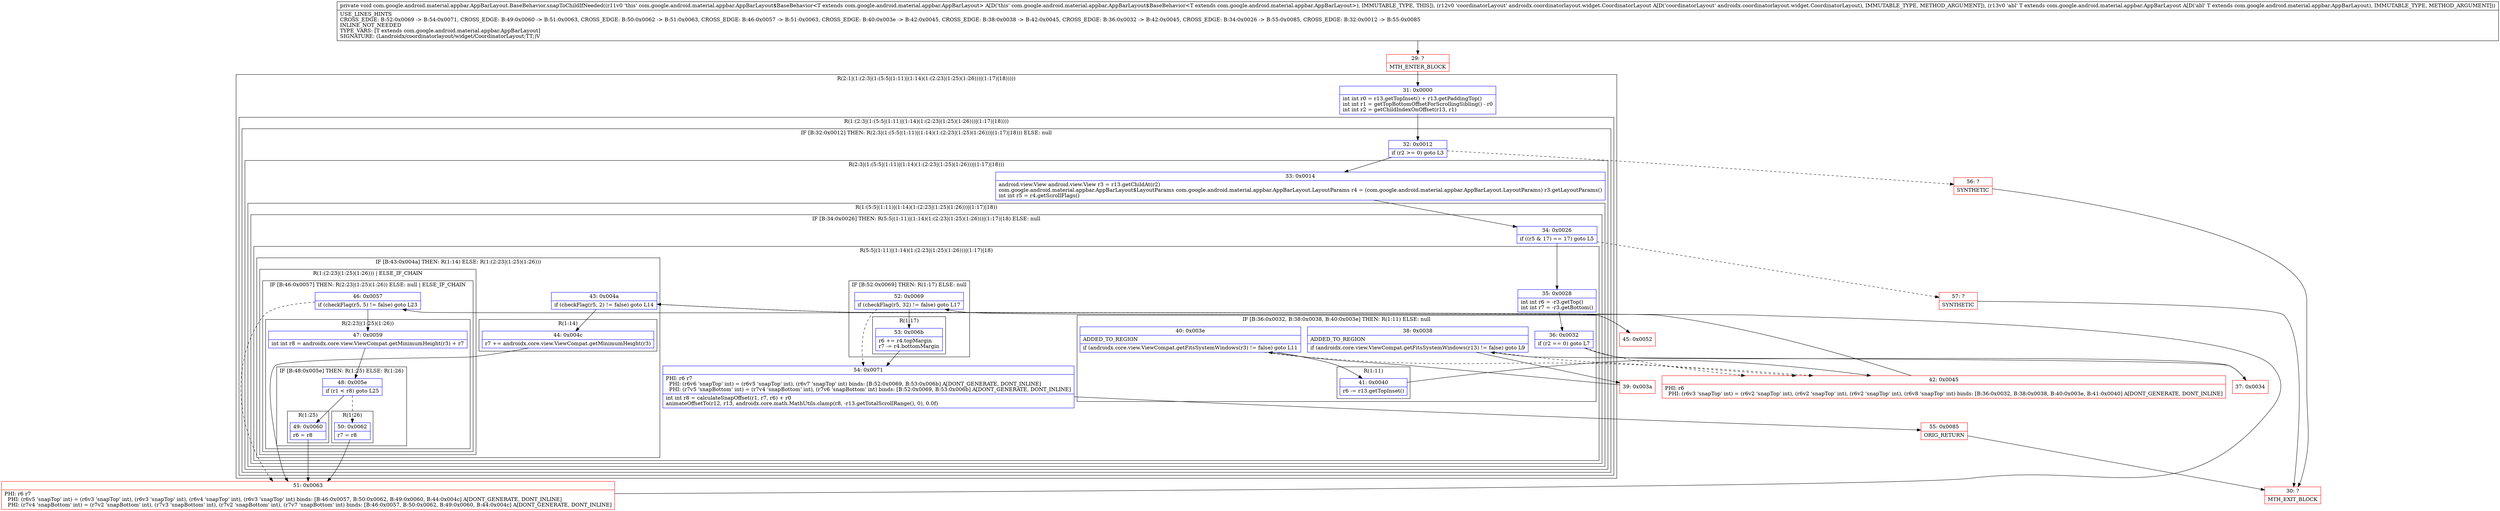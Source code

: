 digraph "CFG forcom.google.android.material.appbar.AppBarLayout.BaseBehavior.snapToChildIfNeeded(Landroidx\/coordinatorlayout\/widget\/CoordinatorLayout;Lcom\/google\/android\/material\/appbar\/AppBarLayout;)V" {
subgraph cluster_Region_2060419959 {
label = "R(2:1|(1:(2:3|(1:(5:5|(1:11)|(1:14)(1:(2:23|(1:25)(1:26)))|(1:17)|18)))))";
node [shape=record,color=blue];
Node_31 [shape=record,label="{31\:\ 0x0000|int int r0 = r13.getTopInset() + r13.getPaddingTop()\lint int r1 = getTopBottomOffsetForScrollingSibling() \- r0\lint int r2 = getChildIndexOnOffset(r13, r1)\l}"];
subgraph cluster_Region_1823115558 {
label = "R(1:(2:3|(1:(5:5|(1:11)|(1:14)(1:(2:23|(1:25)(1:26)))|(1:17)|18))))";
node [shape=record,color=blue];
subgraph cluster_IfRegion_1908230562 {
label = "IF [B:32:0x0012] THEN: R(2:3|(1:(5:5|(1:11)|(1:14)(1:(2:23|(1:25)(1:26)))|(1:17)|18))) ELSE: null";
node [shape=record,color=blue];
Node_32 [shape=record,label="{32\:\ 0x0012|if (r2 \>= 0) goto L3\l}"];
subgraph cluster_Region_2003810521 {
label = "R(2:3|(1:(5:5|(1:11)|(1:14)(1:(2:23|(1:25)(1:26)))|(1:17)|18)))";
node [shape=record,color=blue];
Node_33 [shape=record,label="{33\:\ 0x0014|android.view.View android.view.View r3 = r13.getChildAt(r2)\lcom.google.android.material.appbar.AppBarLayout$LayoutParams com.google.android.material.appbar.AppBarLayout.LayoutParams r4 = (com.google.android.material.appbar.AppBarLayout.LayoutParams) r3.getLayoutParams()\lint int r5 = r4.getScrollFlags()\l}"];
subgraph cluster_Region_651197113 {
label = "R(1:(5:5|(1:11)|(1:14)(1:(2:23|(1:25)(1:26)))|(1:17)|18))";
node [shape=record,color=blue];
subgraph cluster_IfRegion_1317090869 {
label = "IF [B:34:0x0026] THEN: R(5:5|(1:11)|(1:14)(1:(2:23|(1:25)(1:26)))|(1:17)|18) ELSE: null";
node [shape=record,color=blue];
Node_34 [shape=record,label="{34\:\ 0x0026|if ((r5 & 17) == 17) goto L5\l}"];
subgraph cluster_Region_677936077 {
label = "R(5:5|(1:11)|(1:14)(1:(2:23|(1:25)(1:26)))|(1:17)|18)";
node [shape=record,color=blue];
Node_35 [shape=record,label="{35\:\ 0x0028|int int r6 = \-r3.getTop()\lint int r7 = \-r3.getBottom()\l}"];
subgraph cluster_IfRegion_473039850 {
label = "IF [B:36:0x0032, B:38:0x0038, B:40:0x003e] THEN: R(1:11) ELSE: null";
node [shape=record,color=blue];
Node_36 [shape=record,label="{36\:\ 0x0032|if (r2 == 0) goto L7\l}"];
Node_38 [shape=record,label="{38\:\ 0x0038|ADDED_TO_REGION\l|if (androidx.core.view.ViewCompat.getFitsSystemWindows(r13) != false) goto L9\l}"];
Node_40 [shape=record,label="{40\:\ 0x003e|ADDED_TO_REGION\l|if (androidx.core.view.ViewCompat.getFitsSystemWindows(r3) != false) goto L11\l}"];
subgraph cluster_Region_1906554613 {
label = "R(1:11)";
node [shape=record,color=blue];
Node_41 [shape=record,label="{41\:\ 0x0040|r6 \-= r13.getTopInset()\l}"];
}
}
subgraph cluster_IfRegion_1550078729 {
label = "IF [B:43:0x004a] THEN: R(1:14) ELSE: R(1:(2:23|(1:25)(1:26)))";
node [shape=record,color=blue];
Node_43 [shape=record,label="{43\:\ 0x004a|if (checkFlag(r5, 2) != false) goto L14\l}"];
subgraph cluster_Region_1407726567 {
label = "R(1:14)";
node [shape=record,color=blue];
Node_44 [shape=record,label="{44\:\ 0x004c|r7 += androidx.core.view.ViewCompat.getMinimumHeight(r3)\l}"];
}
subgraph cluster_Region_1829767275 {
label = "R(1:(2:23|(1:25)(1:26))) | ELSE_IF_CHAIN\l";
node [shape=record,color=blue];
subgraph cluster_IfRegion_145805420 {
label = "IF [B:46:0x0057] THEN: R(2:23|(1:25)(1:26)) ELSE: null | ELSE_IF_CHAIN\l";
node [shape=record,color=blue];
Node_46 [shape=record,label="{46\:\ 0x0057|if (checkFlag(r5, 5) != false) goto L23\l}"];
subgraph cluster_Region_1208189025 {
label = "R(2:23|(1:25)(1:26))";
node [shape=record,color=blue];
Node_47 [shape=record,label="{47\:\ 0x0059|int int r8 = androidx.core.view.ViewCompat.getMinimumHeight(r3) + r7\l}"];
subgraph cluster_IfRegion_1298157229 {
label = "IF [B:48:0x005e] THEN: R(1:25) ELSE: R(1:26)";
node [shape=record,color=blue];
Node_48 [shape=record,label="{48\:\ 0x005e|if (r1 \< r8) goto L25\l}"];
subgraph cluster_Region_253841411 {
label = "R(1:25)";
node [shape=record,color=blue];
Node_49 [shape=record,label="{49\:\ 0x0060|r6 = r8\l}"];
}
subgraph cluster_Region_2141076253 {
label = "R(1:26)";
node [shape=record,color=blue];
Node_50 [shape=record,label="{50\:\ 0x0062|r7 = r8\l}"];
}
}
}
}
}
}
subgraph cluster_IfRegion_1222043570 {
label = "IF [B:52:0x0069] THEN: R(1:17) ELSE: null";
node [shape=record,color=blue];
Node_52 [shape=record,label="{52\:\ 0x0069|if (checkFlag(r5, 32) != false) goto L17\l}"];
subgraph cluster_Region_1109409992 {
label = "R(1:17)";
node [shape=record,color=blue];
Node_53 [shape=record,label="{53\:\ 0x006b|r6 += r4.topMargin\lr7 \-= r4.bottomMargin\l}"];
}
}
Node_54 [shape=record,label="{54\:\ 0x0071|PHI: r6 r7 \l  PHI: (r6v6 'snapTop' int) = (r6v5 'snapTop' int), (r6v7 'snapTop' int) binds: [B:52:0x0069, B:53:0x006b] A[DONT_GENERATE, DONT_INLINE]\l  PHI: (r7v5 'snapBottom' int) = (r7v4 'snapBottom' int), (r7v6 'snapBottom' int) binds: [B:52:0x0069, B:53:0x006b] A[DONT_GENERATE, DONT_INLINE]\l|int int r8 = calculateSnapOffset(r1, r7, r6) + r0\lanimateOffsetTo(r12, r13, androidx.core.math.MathUtils.clamp(r8, \-r13.getTotalScrollRange(), 0), 0.0f)\l}"];
}
}
}
}
}
}
}
Node_29 [shape=record,color=red,label="{29\:\ ?|MTH_ENTER_BLOCK\l}"];
Node_37 [shape=record,color=red,label="{37\:\ 0x0034}"];
Node_39 [shape=record,color=red,label="{39\:\ 0x003a}"];
Node_42 [shape=record,color=red,label="{42\:\ 0x0045|PHI: r6 \l  PHI: (r6v3 'snapTop' int) = (r6v2 'snapTop' int), (r6v2 'snapTop' int), (r6v2 'snapTop' int), (r6v8 'snapTop' int) binds: [B:36:0x0032, B:38:0x0038, B:40:0x003e, B:41:0x0040] A[DONT_GENERATE, DONT_INLINE]\l}"];
Node_51 [shape=record,color=red,label="{51\:\ 0x0063|PHI: r6 r7 \l  PHI: (r6v5 'snapTop' int) = (r6v3 'snapTop' int), (r6v3 'snapTop' int), (r6v4 'snapTop' int), (r6v3 'snapTop' int) binds: [B:46:0x0057, B:50:0x0062, B:49:0x0060, B:44:0x004c] A[DONT_GENERATE, DONT_INLINE]\l  PHI: (r7v4 'snapBottom' int) = (r7v2 'snapBottom' int), (r7v3 'snapBottom' int), (r7v2 'snapBottom' int), (r7v7 'snapBottom' int) binds: [B:46:0x0057, B:50:0x0062, B:49:0x0060, B:44:0x004c] A[DONT_GENERATE, DONT_INLINE]\l}"];
Node_55 [shape=record,color=red,label="{55\:\ 0x0085|ORIG_RETURN\l}"];
Node_30 [shape=record,color=red,label="{30\:\ ?|MTH_EXIT_BLOCK\l}"];
Node_45 [shape=record,color=red,label="{45\:\ 0x0052}"];
Node_57 [shape=record,color=red,label="{57\:\ ?|SYNTHETIC\l}"];
Node_56 [shape=record,color=red,label="{56\:\ ?|SYNTHETIC\l}"];
MethodNode[shape=record,label="{private void com.google.android.material.appbar.AppBarLayout.BaseBehavior.snapToChildIfNeeded((r11v0 'this' com.google.android.material.appbar.AppBarLayout$BaseBehavior\<T extends com.google.android.material.appbar.AppBarLayout\> A[D('this' com.google.android.material.appbar.AppBarLayout$BaseBehavior\<T extends com.google.android.material.appbar.AppBarLayout\>), IMMUTABLE_TYPE, THIS]), (r12v0 'coordinatorLayout' androidx.coordinatorlayout.widget.CoordinatorLayout A[D('coordinatorLayout' androidx.coordinatorlayout.widget.CoordinatorLayout), IMMUTABLE_TYPE, METHOD_ARGUMENT]), (r13v0 'abl' T extends com.google.android.material.appbar.AppBarLayout A[D('abl' T extends com.google.android.material.appbar.AppBarLayout), IMMUTABLE_TYPE, METHOD_ARGUMENT]))  | USE_LINES_HINTS\lCROSS_EDGE: B:52:0x0069 \-\> B:54:0x0071, CROSS_EDGE: B:49:0x0060 \-\> B:51:0x0063, CROSS_EDGE: B:50:0x0062 \-\> B:51:0x0063, CROSS_EDGE: B:46:0x0057 \-\> B:51:0x0063, CROSS_EDGE: B:40:0x003e \-\> B:42:0x0045, CROSS_EDGE: B:38:0x0038 \-\> B:42:0x0045, CROSS_EDGE: B:36:0x0032 \-\> B:42:0x0045, CROSS_EDGE: B:34:0x0026 \-\> B:55:0x0085, CROSS_EDGE: B:32:0x0012 \-\> B:55:0x0085\lINLINE_NOT_NEEDED\lTYPE_VARS: [T extends com.google.android.material.appbar.AppBarLayout]\lSIGNATURE: (Landroidx\/coordinatorlayout\/widget\/CoordinatorLayout;TT;)V\l}"];
MethodNode -> Node_29;Node_31 -> Node_32;
Node_32 -> Node_33;
Node_32 -> Node_56[style=dashed];
Node_33 -> Node_34;
Node_34 -> Node_35;
Node_34 -> Node_57[style=dashed];
Node_35 -> Node_36;
Node_36 -> Node_37;
Node_36 -> Node_42[style=dashed];
Node_38 -> Node_39;
Node_38 -> Node_42[style=dashed];
Node_40 -> Node_41;
Node_40 -> Node_42[style=dashed];
Node_41 -> Node_42;
Node_43 -> Node_44;
Node_43 -> Node_45[style=dashed];
Node_44 -> Node_51;
Node_46 -> Node_47;
Node_46 -> Node_51[style=dashed];
Node_47 -> Node_48;
Node_48 -> Node_49;
Node_48 -> Node_50[style=dashed];
Node_49 -> Node_51;
Node_50 -> Node_51;
Node_52 -> Node_53;
Node_52 -> Node_54[style=dashed];
Node_53 -> Node_54;
Node_54 -> Node_55;
Node_29 -> Node_31;
Node_37 -> Node_38;
Node_39 -> Node_40;
Node_42 -> Node_43;
Node_51 -> Node_52;
Node_55 -> Node_30;
Node_45 -> Node_46;
Node_57 -> Node_30;
Node_56 -> Node_30;
}


